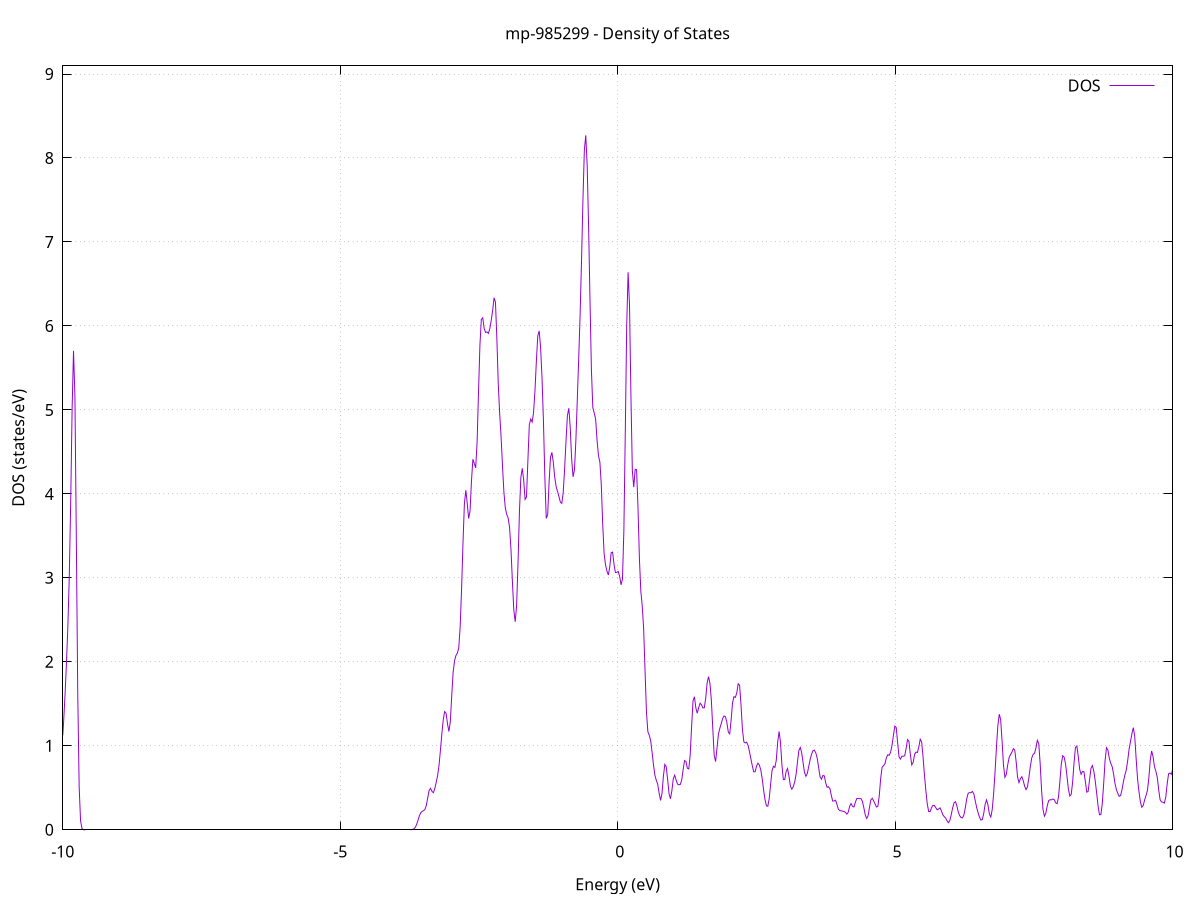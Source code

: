 set title 'mp-985299 - Density of States'
set xlabel 'Energy (eV)'
set ylabel 'DOS (states/eV)'
set grid
set xrange [-10:10]
set yrange [0:9.097]
set xzeroaxis lt -1
set terminal png size 800,600
set output 'mp-985299_dos_gnuplot.png'
plot '-' using 1:2 with lines title 'DOS'
-12.477300 0.000000
-12.451900 0.000000
-12.426500 0.000000
-12.401000 0.000000
-12.375600 0.000000
-12.350200 0.000000
-12.324700 0.000000
-12.299300 0.000000
-12.273900 0.000000
-12.248400 0.000000
-12.223000 0.000000
-12.197600 0.000000
-12.172100 0.000000
-12.146700 0.000000
-12.121300 0.000000
-12.095800 0.000000
-12.070400 0.000000
-12.045000 0.000000
-12.019500 0.000000
-11.994100 0.000000
-11.968700 0.000000
-11.943200 0.000000
-11.917800 0.000000
-11.892400 0.000000
-11.866900 0.000000
-11.841500 0.000000
-11.816100 0.000000
-11.790600 0.000000
-11.765200 0.000000
-11.739800 0.000000
-11.714300 0.000000
-11.688900 0.000000
-11.663500 0.000000
-11.638000 0.000000
-11.612600 0.000000
-11.587200 0.000000
-11.561700 0.000000
-11.536300 0.000000
-11.510900 0.000000
-11.485400 0.000000
-11.460000 0.000000
-11.434600 0.000000
-11.409100 0.000000
-11.383700 0.000000
-11.358300 0.000000
-11.332800 0.000000
-11.307400 0.000000
-11.282000 0.000000
-11.256500 0.000000
-11.231100 0.000000
-11.205700 0.000000
-11.180200 0.000000
-11.154800 0.000000
-11.129400 0.000000
-11.103900 0.000000
-11.078500 0.000000
-11.053100 0.000000
-11.027600 0.000000
-11.002200 0.000000
-10.976800 0.000000
-10.951300 0.000000
-10.925900 0.000000
-10.900500 0.000000
-10.875000 0.000000
-10.849600 0.000000
-10.824200 0.000000
-10.798700 0.000000
-10.773300 0.000000
-10.747900 0.000000
-10.722400 0.000000
-10.697000 0.000000
-10.671600 0.000000
-10.646100 0.000000
-10.620700 0.000000
-10.595300 0.000000
-10.569800 0.000000
-10.544400 0.000000
-10.519000 0.000000
-10.493500 0.000000
-10.468100 0.000000
-10.442700 0.000000
-10.417200 0.000000
-10.391800 0.000000
-10.366400 0.000000
-10.340900 0.000000
-10.315500 0.000000
-10.290100 0.000000
-10.264600 0.000100
-10.239200 0.000900
-10.213700 0.005800
-10.188300 0.026400
-10.162900 0.082100
-10.137400 0.183600
-10.112000 0.319900
-10.086600 0.472800
-10.061100 0.631100
-10.035700 0.800600
-10.010300 1.014100
-9.984800 1.288800
-9.959400 1.610700
-9.934000 1.980300
-9.908500 2.422200
-9.883100 3.011700
-9.857700 3.894200
-9.832200 5.005900
-9.806800 5.704200
-9.781400 5.165100
-9.755900 3.449300
-9.730500 1.615600
-9.705100 0.511300
-9.679600 0.106200
-9.654200 0.014200
-9.628800 0.001200
-9.603300 0.000100
-9.577900 0.000000
-9.552500 0.000000
-9.527000 0.000000
-9.501600 0.000000
-9.476200 0.000000
-9.450700 0.000000
-9.425300 0.000000
-9.399900 0.000000
-9.374400 0.000000
-9.349000 0.000000
-9.323600 0.000000
-9.298100 0.000000
-9.272700 0.000000
-9.247300 0.000000
-9.221800 0.000000
-9.196400 0.000000
-9.171000 0.000000
-9.145500 0.000000
-9.120100 0.000000
-9.094700 0.000000
-9.069200 0.000000
-9.043800 0.000000
-9.018400 0.000000
-8.992900 0.000000
-8.967500 0.000000
-8.942100 0.000000
-8.916600 0.000000
-8.891200 0.000000
-8.865800 0.000000
-8.840300 0.000000
-8.814900 0.000000
-8.789500 0.000000
-8.764000 0.000000
-8.738600 0.000000
-8.713200 0.000000
-8.687700 0.000000
-8.662300 0.000000
-8.636900 0.000000
-8.611400 0.000000
-8.586000 0.000000
-8.560600 0.000000
-8.535100 0.000000
-8.509700 0.000000
-8.484300 0.000000
-8.458800 0.000000
-8.433400 0.000000
-8.408000 0.000000
-8.382500 0.000000
-8.357100 0.000000
-8.331700 0.000000
-8.306200 0.000000
-8.280800 0.000000
-8.255400 0.000000
-8.229900 0.000000
-8.204500 0.000000
-8.179100 0.000000
-8.153600 0.000000
-8.128200 0.000000
-8.102800 0.000000
-8.077300 0.000000
-8.051900 0.000000
-8.026500 0.000000
-8.001000 0.000000
-7.975600 0.000000
-7.950200 0.000000
-7.924700 0.000000
-7.899300 0.000000
-7.873900 0.000000
-7.848400 0.000000
-7.823000 0.000000
-7.797600 0.000000
-7.772100 0.000000
-7.746700 0.000000
-7.721300 0.000000
-7.695800 0.000000
-7.670400 0.000000
-7.645000 0.000000
-7.619500 0.000000
-7.594100 0.000000
-7.568700 0.000000
-7.543200 0.000000
-7.517800 0.000000
-7.492400 0.000000
-7.466900 0.000000
-7.441500 0.000000
-7.416100 0.000000
-7.390600 0.000000
-7.365200 0.000000
-7.339800 0.000000
-7.314300 0.000000
-7.288900 0.000000
-7.263500 0.000000
-7.238000 0.000000
-7.212600 0.000000
-7.187200 0.000000
-7.161700 0.000000
-7.136300 0.000000
-7.110900 0.000000
-7.085400 0.000000
-7.060000 0.000000
-7.034600 0.000000
-7.009100 0.000000
-6.983700 0.000000
-6.958300 0.000000
-6.932800 0.000000
-6.907400 0.000000
-6.882000 0.000000
-6.856500 0.000000
-6.831100 0.000000
-6.805700 0.000000
-6.780200 0.000000
-6.754800 0.000000
-6.729400 0.000000
-6.703900 0.000000
-6.678500 0.000000
-6.653000 0.000000
-6.627600 0.000000
-6.602200 0.000000
-6.576700 0.000000
-6.551300 0.000000
-6.525900 0.000000
-6.500400 0.000000
-6.475000 0.000000
-6.449600 0.000000
-6.424100 0.000000
-6.398700 0.000000
-6.373300 0.000000
-6.347800 0.000000
-6.322400 0.000000
-6.297000 0.000000
-6.271500 0.000000
-6.246100 0.000000
-6.220700 0.000000
-6.195200 0.000000
-6.169800 0.000000
-6.144400 0.000000
-6.118900 0.000000
-6.093500 0.000000
-6.068100 0.000000
-6.042600 0.000000
-6.017200 0.000000
-5.991800 0.000000
-5.966300 0.000000
-5.940900 0.000000
-5.915500 0.000000
-5.890000 0.000000
-5.864600 0.000000
-5.839200 0.000000
-5.813700 0.000000
-5.788300 0.000000
-5.762900 0.000000
-5.737400 0.000000
-5.712000 0.000000
-5.686600 0.000000
-5.661100 0.000000
-5.635700 0.000000
-5.610300 0.000000
-5.584800 0.000000
-5.559400 0.000000
-5.534000 0.000000
-5.508500 0.000000
-5.483100 0.000000
-5.457700 0.000000
-5.432200 0.000000
-5.406800 0.000000
-5.381400 0.000000
-5.355900 0.000000
-5.330500 0.000000
-5.305100 0.000000
-5.279600 0.000000
-5.254200 0.000000
-5.228800 0.000000
-5.203300 0.000000
-5.177900 0.000000
-5.152500 0.000000
-5.127000 0.000000
-5.101600 0.000000
-5.076200 0.000000
-5.050700 0.000000
-5.025300 0.000000
-4.999900 0.000000
-4.974400 0.000000
-4.949000 0.000000
-4.923600 0.000000
-4.898100 0.000000
-4.872700 0.000000
-4.847300 0.000000
-4.821800 0.000000
-4.796400 0.000000
-4.771000 0.000000
-4.745500 0.000000
-4.720100 0.000000
-4.694700 0.000000
-4.669200 0.000000
-4.643800 0.000000
-4.618400 0.000000
-4.592900 0.000000
-4.567500 0.000000
-4.542100 0.000000
-4.516600 0.000000
-4.491200 0.000000
-4.465800 0.000000
-4.440300 0.000000
-4.414900 0.000000
-4.389500 0.000000
-4.364000 0.000000
-4.338600 0.000000
-4.313200 0.000000
-4.287700 0.000000
-4.262300 0.000000
-4.236900 0.000000
-4.211400 0.000000
-4.186000 0.000000
-4.160600 0.000000
-4.135100 0.000000
-4.109700 0.000000
-4.084300 0.000000
-4.058800 0.000000
-4.033400 0.000000
-4.008000 0.000000
-3.982500 0.000000
-3.957100 0.000000
-3.931700 0.000000
-3.906200 0.000000
-3.880800 0.000000
-3.855400 0.000000
-3.829900 0.000000
-3.804500 0.000000
-3.779100 0.000000
-3.753600 0.000000
-3.728200 0.000400
-3.702800 0.002300
-3.677300 0.008700
-3.651900 0.024500
-3.626500 0.056400
-3.601000 0.107000
-3.575600 0.162200
-3.550200 0.200700
-3.524700 0.219100
-3.499300 0.226800
-3.473900 0.240900
-3.448400 0.289300
-3.423000 0.379700
-3.397600 0.468900
-3.372100 0.493000
-3.346700 0.457300
-3.321300 0.441600
-3.295800 0.489200
-3.270400 0.564500
-3.245000 0.645000
-3.219500 0.766500
-3.194100 0.944700
-3.168700 1.140200
-3.143200 1.309100
-3.117800 1.408000
-3.092400 1.387600
-3.066900 1.262800
-3.041500 1.170300
-3.016000 1.285600
-2.990600 1.593800
-2.965200 1.872600
-2.939700 2.011300
-2.914300 2.075300
-2.888900 2.103000
-2.863400 2.167800
-2.838000 2.416800
-2.812600 2.872500
-2.787100 3.422500
-2.761700 3.884900
-2.736300 4.043400
-2.710800 3.889400
-2.685400 3.706500
-2.660000 3.796700
-2.634500 4.152100
-2.609100 4.412700
-2.583700 4.362900
-2.558200 4.309900
-2.532800 4.620800
-2.507400 5.217400
-2.481900 5.773300
-2.456500 6.079600
-2.431100 6.096800
-2.405600 5.969500
-2.380200 5.923000
-2.354800 5.928100
-2.329300 5.911200
-2.303900 5.967400
-2.278500 6.066400
-2.253000 6.181400
-2.227600 6.334300
-2.202200 6.283100
-2.176700 5.845800
-2.151300 5.305800
-2.125900 4.954700
-2.100400 4.673800
-2.075000 4.329200
-2.049600 4.015900
-2.024100 3.830400
-1.998700 3.755200
-1.973300 3.712100
-1.947800 3.600900
-1.922400 3.337900
-1.897000 2.959600
-1.871500 2.616300
-1.846100 2.477100
-1.820700 2.670000
-1.795200 3.184300
-1.769800 3.790200
-1.744400 4.196000
-1.718900 4.304700
-1.693500 4.167000
-1.668100 3.933700
-1.642600 3.962400
-1.617200 4.403000
-1.591800 4.822400
-1.566300 4.890900
-1.540900 4.855300
-1.515500 4.968100
-1.490000 5.228900
-1.464600 5.582400
-1.439200 5.882800
-1.413700 5.941000
-1.388300 5.738000
-1.362900 5.381800
-1.337400 4.870300
-1.312000 4.199300
-1.286600 3.709200
-1.261100 3.751300
-1.235700 4.136400
-1.210300 4.437300
-1.184800 4.494000
-1.159400 4.374000
-1.134000 4.200000
-1.108500 4.086800
-1.083100 4.028700
-1.057700 3.966600
-1.032200 3.901400
-1.006800 3.886700
-0.981400 4.014100
-0.955900 4.293400
-0.930500 4.635000
-0.905100 4.934900
-0.879600 5.019700
-0.854200 4.785500
-0.828800 4.414600
-0.803300 4.202600
-0.777900 4.288000
-0.752500 4.641500
-0.727000 5.124800
-0.701600 5.613800
-0.676200 6.140100
-0.650700 6.784500
-0.625300 7.503500
-0.599900 8.094300
-0.574400 8.269800
-0.549000 7.911500
-0.523600 7.188400
-0.498100 6.303400
-0.472700 5.475600
-0.447300 5.025400
-0.421800 4.963100
-0.396400 4.889200
-0.371000 4.636800
-0.345500 4.455300
-0.320100 4.378900
-0.294700 4.110600
-0.269200 3.640300
-0.243800 3.288600
-0.218400 3.155300
-0.192900 3.080600
-0.167500 3.033300
-0.142100 3.132300
-0.116600 3.299600
-0.091200 3.306300
-0.065800 3.163200
-0.040300 3.063300
-0.014900 3.065600
0.010500 3.076900
0.036000 3.018100
0.061400 2.916900
0.086800 2.985300
0.112300 3.567200
0.137700 4.730200
0.163100 5.996700
0.188600 6.639200
0.214000 6.245200
0.239400 5.170200
0.264900 4.277800
0.290300 4.080000
0.315700 4.292200
0.341200 4.289400
0.366600 3.840200
0.392000 3.234900
0.417500 2.843500
0.442900 2.668600
0.468300 2.399100
0.493800 1.896800
0.519200 1.402500
0.544700 1.168600
0.570100 1.124700
0.595500 1.059700
0.621000 0.921800
0.646400 0.770200
0.671800 0.648800
0.697300 0.587700
0.722700 0.540600
0.748100 0.434400
0.773600 0.349700
0.799000 0.430400
0.824400 0.636300
0.849900 0.778300
0.875300 0.752400
0.900700 0.599800
0.926200 0.430300
0.951600 0.369200
0.977000 0.463100
1.002500 0.606300
1.027900 0.650400
1.053300 0.593600
1.078800 0.544700
1.104200 0.535700
1.129600 0.540500
1.155100 0.593600
1.180500 0.718200
1.205900 0.824400
1.231400 0.812800
1.256800 0.732400
1.282200 0.724800
1.307700 0.894200
1.333100 1.231400
1.358500 1.535000
1.384000 1.584100
1.409400 1.450700
1.434800 1.387800
1.460300 1.455600
1.485700 1.507600
1.511100 1.487600
1.536600 1.451000
1.562000 1.452800
1.587400 1.568600
1.612900 1.750700
1.638300 1.823900
1.663700 1.742600
1.689200 1.538600
1.714600 1.207000
1.740000 0.887300
1.765500 0.812200
1.790900 0.973700
1.816300 1.138200
1.841800 1.209000
1.867200 1.265400
1.892600 1.326100
1.918100 1.355400
1.943500 1.345200
1.968900 1.276200
1.994400 1.163200
2.019800 1.142000
2.045200 1.306700
2.070700 1.512400
2.096100 1.585300
2.121500 1.576300
2.147000 1.630000
2.172400 1.738600
2.197800 1.721900
2.223300 1.488200
2.248700 1.199300
2.274100 1.048300
2.299600 1.034400
2.325000 1.042500
2.350400 1.005400
2.375900 0.929700
2.401300 0.845800
2.426700 0.762400
2.452200 0.690300
2.477600 0.690600
2.503000 0.758000
2.528500 0.793400
2.553900 0.770600
2.579300 0.713600
2.604800 0.610100
2.630200 0.476800
2.655600 0.360500
2.681100 0.286500
2.706500 0.280100
2.731900 0.372000
2.757400 0.545200
2.782800 0.705400
2.808200 0.756700
2.833700 0.742500
2.859100 0.828200
2.884500 1.044900
2.910000 1.171100
2.935400 1.037700
2.960800 0.772500
2.986300 0.597200
3.011700 0.597900
3.037100 0.696200
3.062600 0.729200
3.088000 0.635400
3.113400 0.521200
3.138900 0.483300
3.164300 0.511300
3.189700 0.565600
3.215200 0.657000
3.240600 0.805900
3.266000 0.943100
3.291500 0.980500
3.316900 0.918200
3.342300 0.798300
3.367800 0.682500
3.393200 0.637300
3.418600 0.672500
3.444100 0.753900
3.469500 0.837400
3.494900 0.899300
3.520400 0.941300
3.545800 0.948200
3.571200 0.916300
3.596700 0.852400
3.622100 0.744700
3.647500 0.632200
3.673000 0.602100
3.698400 0.646400
3.723800 0.642700
3.749300 0.560000
3.774700 0.506100
3.800100 0.511900
3.825600 0.490600
3.851000 0.408800
3.876400 0.341100
3.901900 0.343600
3.927300 0.352200
3.952700 0.302900
3.978200 0.244600
4.003600 0.227200
4.029000 0.225900
4.054500 0.221200
4.079900 0.219500
4.105400 0.206600
4.130800 0.186300
4.156200 0.210400
4.181700 0.280500
4.207100 0.311900
4.232500 0.279200
4.258000 0.270800
4.283400 0.325100
4.308800 0.371200
4.334300 0.373400
4.359700 0.370900
4.385100 0.371000
4.410600 0.339900
4.436000 0.265700
4.461400 0.180900
4.486900 0.134700
4.512300 0.163500
4.537700 0.262500
4.563200 0.356100
4.588600 0.374700
4.614000 0.343400
4.639500 0.307300
4.664900 0.270900
4.690300 0.279800
4.715800 0.410900
4.741200 0.616600
4.766600 0.745600
4.792100 0.763200
4.817500 0.785500
4.842900 0.858000
4.868400 0.894100
4.893800 0.887000
4.919200 0.921600
4.944700 1.006300
4.970100 1.122100
4.995500 1.235100
5.021000 1.217900
5.046400 1.034400
5.071800 0.866200
5.097300 0.841400
5.122700 0.875900
5.148100 0.875600
5.173600 0.881300
5.199000 0.967900
5.224400 1.074100
5.249900 1.053600
5.275300 0.896500
5.300700 0.772900
5.326200 0.803500
5.351600 0.897800
5.377000 0.924900
5.402500 0.920600
5.427900 0.985700
5.453300 1.077900
5.478800 1.047800
5.504200 0.867900
5.529600 0.651500
5.555100 0.462700
5.580500 0.306300
5.605900 0.216900
5.631400 0.217700
5.656800 0.262600
5.682200 0.290400
5.707700 0.289500
5.733100 0.264100
5.758500 0.237200
5.784000 0.247200
5.809400 0.261300
5.834800 0.226900
5.860300 0.177700
5.885700 0.156900
5.911100 0.140000
5.936600 0.105700
5.962000 0.084000
5.987400 0.110700
6.012900 0.182100
6.038300 0.262700
6.063700 0.322700
6.089200 0.334100
6.114600 0.282400
6.140000 0.210700
6.165500 0.166700
6.190900 0.145300
6.216300 0.141400
6.241800 0.179800
6.267200 0.268000
6.292600 0.372500
6.318100 0.436700
6.343500 0.441600
6.368900 0.442000
6.394400 0.456900
6.419800 0.426800
6.445200 0.345100
6.470700 0.264700
6.496100 0.203400
6.521500 0.151100
6.547000 0.115000
6.572400 0.121700
6.597800 0.194600
6.623300 0.303500
6.648700 0.355700
6.674100 0.295800
6.699600 0.188700
6.725000 0.151700
6.750400 0.238700
6.775900 0.427900
6.801300 0.684700
6.826700 0.976900
6.852200 1.239200
6.877600 1.376600
6.903000 1.311700
6.928500 1.057500
6.953900 0.768900
6.979300 0.625100
7.004800 0.658900
7.030200 0.773400
7.055600 0.860500
7.081100 0.895400
7.106500 0.925400
7.131900 0.966200
7.157400 0.948200
7.182800 0.807200
7.208200 0.626800
7.233700 0.561800
7.259100 0.609900
7.284500 0.632000
7.310000 0.584000
7.335400 0.517900
7.360800 0.478400
7.386300 0.512100
7.411700 0.621200
7.437100 0.750800
7.462600 0.853900
7.488000 0.898200
7.513400 0.910500
7.538900 0.974800
7.564300 1.065600
7.589700 1.025500
7.615200 0.786100
7.640600 0.471000
7.666000 0.242800
7.691500 0.162000
7.716900 0.197900
7.742400 0.284100
7.767800 0.347500
7.793200 0.358300
7.818700 0.355600
7.844100 0.366700
7.869500 0.358400
7.895000 0.321100
7.920400 0.310600
7.945800 0.392200
7.971300 0.583400
7.996700 0.789500
8.022100 0.882300
8.047600 0.865000
8.073000 0.782100
8.098400 0.637000
8.123900 0.485600
8.149300 0.401700
8.174700 0.422100
8.200200 0.567900
8.225600 0.798000
8.251000 0.979300
8.276500 0.998500
8.301900 0.872200
8.327300 0.719200
8.352800 0.660800
8.378200 0.694600
8.403600 0.691500
8.429100 0.576900
8.454500 0.448400
8.479900 0.456800
8.505400 0.597800
8.530800 0.732300
8.556200 0.764300
8.581700 0.698400
8.607100 0.583400
8.632500 0.441100
8.658000 0.286400
8.683400 0.179300
8.708800 0.180400
8.734300 0.308200
8.759700 0.551300
8.785100 0.825500
8.810600 0.977400
8.836000 0.948500
8.861400 0.849000
8.886900 0.791800
8.912300 0.753400
8.937700 0.664800
8.963200 0.552200
8.988600 0.478900
9.014000 0.433300
9.039500 0.397200
9.064900 0.407900
9.090300 0.479000
9.115800 0.574700
9.141200 0.650200
9.166600 0.711900
9.192100 0.822800
9.217500 0.958300
9.242900 1.050300
9.268400 1.143300
9.293800 1.216600
9.319200 1.114000
9.344700 0.847800
9.370100 0.607600
9.395500 0.453100
9.421000 0.333700
9.446400 0.268600
9.471800 0.288700
9.497300 0.353800
9.522700 0.407900
9.548100 0.469000
9.573600 0.616900
9.599000 0.830200
9.624400 0.939600
9.649900 0.868400
9.675300 0.750800
9.700700 0.695700
9.726200 0.622100
9.751600 0.473200
9.777000 0.356000
9.802500 0.332900
9.827900 0.328000
9.853300 0.317800
9.878800 0.388900
9.904200 0.548100
9.929600 0.667100
9.955100 0.675300
9.980500 0.660600
10.005900 0.727600
10.031400 0.861200
10.056800 0.953600
10.082200 0.971500
10.107700 1.022100
10.133100 1.170500
10.158500 1.330500
10.184000 1.386300
10.209400 1.302200
10.234800 1.096300
10.260300 0.840800
10.285700 0.660100
10.311100 0.608800
10.336600 0.640000
10.362000 0.699500
10.387400 0.729400
10.412900 0.684300
10.438300 0.592000
10.463700 0.514600
10.489200 0.462200
10.514600 0.412600
10.540000 0.385500
10.565500 0.421900
10.590900 0.519600
10.616300 0.643600
10.641800 0.720400
10.667200 0.654300
10.692600 0.508200
10.718100 0.472300
10.743500 0.618600
10.768900 0.872400
10.794400 1.078800
10.819800 1.081800
10.845200 0.894300
10.870700 0.700900
10.896100 0.639400
10.921500 0.690000
10.947000 0.772200
10.972400 0.806000
10.997800 0.731400
11.023300 0.590000
11.048700 0.518100
11.074100 0.589100
11.099600 0.719700
11.125000 0.774800
11.150400 0.723300
11.175900 0.642100
11.201300 0.600200
11.226700 0.626300
11.252200 0.715300
11.277600 0.789500
11.303100 0.791400
11.328500 0.742500
11.353900 0.654000
11.379400 0.535600
11.404800 0.460000
11.430200 0.475000
11.455700 0.515300
11.481100 0.511300
11.506500 0.486000
11.532000 0.498100
11.557400 0.547800
11.582800 0.568100
11.608300 0.554500
11.633700 0.601800
11.659100 0.736200
11.684600 0.862900
11.710000 0.884100
11.735400 0.787300
11.760900 0.679100
11.786300 0.680300
11.811700 0.789800
11.837200 0.885400
11.862600 0.849900
11.888000 0.723100
11.913500 0.617600
11.938900 0.561300
11.964300 0.537200
11.989800 0.567200
12.015200 0.661000
12.040600 0.734900
12.066100 0.732400
12.091500 0.735500
12.116900 0.779900
12.142400 0.764300
12.167800 0.664700
12.193200 0.587700
12.218700 0.567900
12.244100 0.543800
12.269500 0.505800
12.295000 0.482000
12.320400 0.478000
12.345800 0.515800
12.371300 0.622200
12.396700 0.774300
12.422100 0.898200
12.447600 0.940400
12.473000 0.912000
12.498400 0.857100
12.523900 0.830700
12.549300 0.824900
12.574700 0.754700
12.600200 0.583600
12.625600 0.381200
12.651000 0.267200
12.676500 0.290300
12.701900 0.384900
12.727300 0.499600
12.752800 0.673000
12.778200 0.891800
12.803600 1.003000
12.829100 0.900500
12.854500 0.671600
12.879900 0.500400
12.905400 0.482400
12.930800 0.541400
12.956200 0.571800
12.981700 0.560400
13.007100 0.531900
13.032500 0.496300
13.058000 0.452800
13.083400 0.424700
13.108800 0.439600
13.134300 0.460600
13.159700 0.442100
13.185100 0.440000
13.210600 0.531300
13.236000 0.659400
13.261400 0.725800
13.286900 0.735100
13.312300 0.712100
13.337700 0.661200
13.363200 0.611500
13.388600 0.578200
13.414000 0.548300
13.439500 0.537900
13.464900 0.580600
13.490300 0.665100
13.515800 0.711600
13.541200 0.631900
13.566600 0.457900
13.592100 0.323500
13.617500 0.302600
13.642900 0.346900
13.668400 0.374700
13.693800 0.378900
13.719200 0.439000
13.744700 0.599600
13.770100 0.739700
13.795500 0.696000
13.821000 0.505000
13.846400 0.337300
13.871800 0.275100
13.897300 0.304500
13.922700 0.408100
13.948100 0.531900
13.973600 0.583800
13.999000 0.547000
14.024400 0.510500
14.049900 0.527700
14.075300 0.550400
14.100700 0.571500
14.126200 0.647300
14.151600 0.759700
14.177000 0.797600
14.202500 0.694600
14.227900 0.538700
14.253300 0.455600
14.278800 0.428600
14.304200 0.381600
14.329600 0.330100
14.355100 0.328700
14.380500 0.385700
14.405900 0.460000
14.431400 0.494400
14.456800 0.493700
14.482200 0.511900
14.507700 0.545700
14.533100 0.554900
14.558500 0.529600
14.584000 0.508200
14.609400 0.546300
14.634800 0.626800
14.660300 0.673800
14.685700 0.689800
14.711100 0.766500
14.736600 0.911700
14.762000 0.975300
14.787400 0.854000
14.812900 0.651300
14.838300 0.522300
14.863800 0.503800
14.889200 0.549800
14.914600 0.626500
14.940100 0.711600
14.965500 0.767700
14.990900 0.774900
15.016400 0.765500
15.041800 0.775100
15.067200 0.759200
15.092700 0.655500
15.118100 0.526200
15.143500 0.490700
15.169000 0.535300
15.194400 0.551100
15.219800 0.548300
15.245300 0.654500
15.270700 0.850000
15.296100 0.912900
15.321600 0.750700
15.347000 0.537200
15.372400 0.423200
15.397900 0.379000
15.423300 0.371500
15.448700 0.456200
15.474200 0.643800
15.499600 0.867600
15.525000 1.100200
15.550500 1.377100
15.575900 1.707300
15.601300 2.010100
15.626800 2.142000
15.652200 2.040600
15.677600 1.822300
15.703100 1.639600
15.728500 1.531300
15.753900 1.463200
15.779400 1.409800
15.804800 1.373800
15.830200 1.348300
15.855700 1.293900
15.881100 1.219000
15.906500 1.164100
15.932000 1.115600
15.957400 1.037300
15.982800 0.920500
16.008300 0.802900
16.033700 0.758000
16.059100 0.828900
16.084600 0.947000
16.110000 1.042700
16.135400 1.179700
16.160900 1.347900
16.186300 1.350800
16.211700 1.125300
16.237200 0.875900
16.262600 0.761500
16.288000 0.744400
16.313500 0.769100
16.338900 0.812000
16.364300 0.797600
16.389800 0.685500
16.415200 0.538000
16.440600 0.420300
16.466100 0.358400
16.491500 0.360500
16.516900 0.426300
16.542400 0.550300
16.567800 0.674200
16.593200 0.718200
16.618700 0.713400
16.644100 0.757900
16.669500 0.857000
16.695000 0.916800
16.720400 0.897100
16.745800 0.854300
16.771300 0.779900
16.796700 0.627000
16.822100 0.483000
16.847600 0.470500
16.873000 0.584200
16.898400 0.736400
16.923900 0.882600
16.949300 1.068900
16.974700 1.311800
17.000200 1.460000
17.025600 1.387400
17.051000 1.188600
17.076500 1.049200
17.101900 1.082000
17.127300 1.211500
17.152800 1.223200
17.178200 1.067600
17.203600 0.929200
17.229100 0.930700
17.254500 1.017300
17.279900 1.094500
17.305400 1.135200
17.330800 1.131800
17.356200 1.026000
17.381700 0.863800
17.407100 0.837600
17.432500 0.985700
17.458000 1.101000
17.483400 1.074200
17.508800 0.960900
17.534300 0.759000
17.559700 0.514600
17.585100 0.373700
17.610600 0.375500
17.636000 0.429300
17.661400 0.453100
17.686900 0.453900
17.712300 0.480000
17.737700 0.537000
17.763200 0.592900
17.788600 0.613500
17.814000 0.581400
17.839500 0.504700
17.864900 0.433200
17.890300 0.441800
17.915800 0.552500
17.941200 0.698100
17.966600 0.770700
17.992100 0.733400
18.017500 0.664200
18.042900 0.642500
18.068400 0.680400
18.093800 0.750200
18.119200 0.777400
18.144700 0.710400
18.170100 0.624200
18.195500 0.628100
18.221000 0.706500
18.246400 0.742400
18.271800 0.708100
18.297300 0.695200
18.322700 0.730500
18.348100 0.742400
18.373600 0.688000
18.399000 0.610700
18.424400 0.568700
18.449900 0.555500
18.475300 0.567100
18.500800 0.634200
18.526200 0.736100
18.551600 0.820600
18.577100 0.866100
18.602500 0.882300
18.627900 0.928300
18.653400 1.091000
18.678800 1.351100
18.704200 1.505600
18.729700 1.382200
18.755100 1.093200
18.780500 0.872500
18.806000 0.792200
18.831400 0.835000
18.856800 0.990400
18.882300 1.132800
18.907700 1.105600
18.933100 0.969900
18.958600 0.920900
18.984000 1.032100
19.009400 1.207700
19.034900 1.317100
19.060300 1.283600
19.085700 1.095900
19.111200 0.834400
19.136600 0.637200
19.162000 0.593800
19.187500 0.679700
19.212900 0.836100
19.238300 1.042100
19.263800 1.204500
19.289200 1.192700
19.314600 1.051800
19.340100 0.951000
19.365500 0.966700
19.390900 1.033600
19.416400 1.091600
19.441800 1.155600
19.467200 1.194200
19.492700 1.143200
19.518100 1.050700
19.543500 1.043400
19.569000 1.163700
19.594400 1.310300
19.619800 1.350800
19.645300 1.237000
19.670700 1.014300
19.696100 0.818600
19.721600 0.779300
19.747000 0.862100
19.772400 0.928200
19.797900 0.890700
19.823300 0.766700
19.848700 0.642700
19.874200 0.571100
19.899600 0.568300
19.925000 0.646800
19.950500 0.738200
19.975900 0.785300
20.001300 0.899100
20.026800 1.184600
20.052200 1.490800
20.077600 1.553100
20.103100 1.353900
20.128500 1.087900
20.153900 0.862700
20.179400 0.683900
20.204800 0.575300
20.230200 0.566400
20.255700 0.653800
20.281100 0.787500
20.306500 0.886000
20.332000 0.904100
20.357400 0.872000
20.382800 0.844000
20.408300 0.832400
20.433700 0.833700
20.459100 0.872400
20.484600 0.982700
20.510000 1.145200
20.535400 1.256400
20.560900 1.238100
20.586300 1.133700
20.611700 1.057700
20.637200 1.077800
20.662600 1.127500
20.688000 1.101900
20.713500 1.035000
20.738900 1.060000
20.764300 1.242400
20.789800 1.484300
20.815200 1.618500
20.840600 1.613800
20.866100 1.538200
20.891500 1.473100
20.916900 1.518600
20.942400 1.642700
20.967800 1.661100
20.993200 1.515500
21.018700 1.364600
21.044100 1.333000
21.069500 1.400800
21.095000 1.519900
21.120400 1.620900
21.145800 1.599500
21.171300 1.411100
21.196700 1.195400
21.222100 1.168600
21.247600 1.358600
21.273000 1.629000
21.298400 1.851000
21.323900 1.921300
21.349300 1.774200
21.374700 1.496600
21.400200 1.261300
21.425600 1.120500
21.451000 1.026300
21.476500 0.966700
21.501900 0.974200
21.527300 1.041300
21.552800 1.094900
21.578200 1.072200
21.603600 0.987300
21.629100 0.921700
21.654500 0.924500
21.679900 0.998500
21.705400 1.115200
21.730800 1.176800
21.756200 1.123100
21.781700 1.036700
21.807100 1.080300
21.832500 1.309200
21.858000 1.557100
21.883400 1.632600
21.908800 1.534700
21.934300 1.362600
21.959700 1.176500
21.985100 1.014500
22.010600 0.915900
22.036000 0.875400
22.061500 0.863700
22.086900 0.911700
22.112300 1.076500
22.137800 1.304700
22.163200 1.484100
22.188600 1.588400
22.214100 1.608300
22.239500 1.516200
22.264900 1.403000
22.290400 1.392300
22.315800 1.446100
22.341200 1.469400
22.366700 1.457500
22.392100 1.408300
22.417500 1.245400
22.443000 1.008000
22.468400 0.868200
22.493800 0.859300
22.519300 0.904000
22.544700 0.975000
22.570100 1.053400
22.595600 1.115000
22.621000 1.162200
22.646400 1.184900
22.671900 1.152100
22.697300 1.093200
22.722700 1.142300
22.748200 1.354400
22.773600 1.605700
22.799000 1.806300
22.824500 1.927500
22.849900 1.912500
22.875300 1.798900
22.900800 1.654800
22.926200 1.500800
22.951600 1.403400
22.977100 1.376900
23.002500 1.400100
23.027900 1.458300
23.053400 1.467700
23.078800 1.460700
23.104200 1.541700
23.129700 1.604300
23.155100 1.498800
23.180500 1.312800
23.206000 1.231100
23.231400 1.266400
23.256800 1.320000
23.282300 1.331900
23.307700 1.263100
23.333100 1.154000
23.358600 1.153900
23.384000 1.341700
23.409400 1.581100
23.434900 1.698100
23.460300 1.710100
23.485700 1.700400
23.511200 1.632700
23.536600 1.479600
23.562000 1.326900
23.587500 1.219800
23.612900 1.144400
23.638300 1.110700
23.663800 1.104600
23.689200 1.099500
23.714600 1.092100
23.740100 1.064500
23.765500 1.009400
23.790900 0.961500
23.816400 0.967100
23.841800 1.028800
23.867200 1.055000
23.892700 1.013600
23.918100 1.040900
23.943500 1.198500
23.969000 1.310300
23.994400 1.209800
24.019800 0.981400
24.045300 0.818300
24.070700 0.794600
24.096100 0.864600
24.121600 0.925500
24.147000 0.874700
24.172400 0.728600
24.197900 0.643000
24.223300 0.744400
24.248700 0.943700
24.274200 0.997400
24.299600 0.818400
24.325000 0.619900
24.350500 0.646200
24.375900 0.876600
24.401300 1.097200
24.426800 1.182800
24.452200 1.180900
24.477600 1.156300
24.503100 1.101400
24.528500 1.062800
24.553900 1.160900
24.579400 1.384900
24.604800 1.576200
24.630200 1.614400
24.655700 1.467300
24.681100 1.206600
24.706500 1.026000
24.732000 1.003000
24.757400 0.971500
24.782800 0.833900
24.808300 0.733000
24.833700 0.803100
24.859100 0.960000
24.884600 1.015200
24.910000 0.946100
24.935400 0.923700
24.960900 1.007200
24.986300 1.021300
25.011700 0.860200
25.037200 0.646000
25.062600 0.530100
25.088000 0.538700
25.113500 0.594700
25.138900 0.617700
25.164300 0.604000
25.189800 0.597500
25.215200 0.602200
25.240600 0.589300
25.266100 0.536800
25.291500 0.442100
25.316900 0.368700
25.342400 0.402500
25.367800 0.527700
25.393200 0.638500
25.418700 0.662900
25.444100 0.607900
25.469500 0.534700
25.495000 0.511300
25.520400 0.549600
25.545800 0.610900
25.571300 0.656300
25.596700 0.686700
25.622200 0.739900
25.647600 0.841400
25.673000 0.978200
25.698500 1.088200
25.723900 1.105500
25.749300 1.035400
25.774800 0.952800
25.800200 0.966400
25.825600 1.114700
25.851100 1.290000
25.876500 1.406100
25.901900 1.493700
25.927400 1.550200
25.952800 1.540600
25.978200 1.534400
26.003700 1.608500
26.029100 1.699200
26.054500 1.712700
26.080000 1.620200
26.105400 1.434400
26.130800 1.259800
26.156300 1.247500
26.181700 1.414900
26.207100 1.649300
26.232600 1.809400
26.258000 1.746600
26.283400 1.467000
26.308900 1.212800
26.334300 1.178100
26.359700 1.283300
26.385200 1.348600
26.410600 1.291900
26.436000 1.113700
26.461500 0.918700
26.486900 0.869300
26.512300 0.996400
26.537800 1.165500
26.563200 1.221500
26.588600 1.159800
26.614100 1.120500
26.639500 1.162800
26.664900 1.190300
26.690400 1.169400
26.715800 1.205300
26.741200 1.344500
26.766700 1.503500
26.792100 1.558100
26.817500 1.439800
26.843000 1.237000
26.868400 1.126100
26.893800 1.205500
26.919300 1.445100
26.944700 1.685900
26.970100 1.743600
26.995600 1.557000
27.021000 1.271000
27.046400 1.137900
27.071900 1.176600
27.097300 1.162200
27.122700 1.015000
27.148200 0.901700
27.173600 0.976000
27.199000 1.180300
27.224500 1.335000
27.249900 1.388100
27.275300 1.391800
27.300800 1.351000
27.326200 1.328300
27.351600 1.434200
27.377100 1.611100
27.402500 1.685800
27.427900 1.573200
27.453400 1.323400
27.478800 1.097300
27.504200 1.100200
27.529700 1.371400
27.555100 1.635600
27.580500 1.626500
27.606000 1.455700
27.631400 1.378600
27.656800 1.439900
27.682300 1.522400
27.707700 1.519100
27.733100 1.396800
27.758600 1.206600
27.784000 1.053800
27.809400 1.027600
27.834900 1.139900
27.860300 1.290200
27.885700 1.338600
27.911200 1.246300
27.936600 1.078400
27.962000 0.915000
27.987500 0.809800
28.012900 0.766200
28.038300 0.777200
28.063800 0.887100
28.089200 1.061000
28.114600 1.150300
28.140100 1.120500
28.165500 1.093800
28.190900 1.135400
28.216400 1.191000
28.241800 1.215000
28.267200 1.236100
28.292700 1.317800
28.318100 1.446000
28.343500 1.466400
28.369000 1.257100
28.394400 0.960700
28.419800 0.844800
28.445300 0.972700
28.470700 1.194900
28.496100 1.336800
28.521600 1.316900
28.547000 1.187300
28.572400 1.063800
28.597900 1.016700
28.623300 1.033800
28.648700 1.050200
28.674200 1.026100
28.699600 0.984000
28.725000 0.965600
28.750500 0.982100
28.775900 1.032700
28.801300 1.139300
28.826800 1.285000
28.852200 1.358900
28.877600 1.270000
28.903100 1.129800
28.928500 1.129200
28.953900 1.247100
28.979400 1.307600
29.004800 1.247500
29.030200 1.173100
29.055700 1.231600
29.081100 1.451700
29.106500 1.709900
29.132000 1.928100
29.157400 2.120900
29.182800 2.218500
29.208300 2.126400
29.233700 1.876700
29.259200 1.598700
29.284600 1.409800
29.310000 1.353800
29.335500 1.384900
29.360900 1.430600
29.386300 1.502000
29.411800 1.618600
29.437200 1.677800
29.462600 1.605800
29.488100 1.480200
29.513500 1.350000
29.538900 1.233200
29.564400 1.209400
29.589800 1.237400
29.615200 1.164500
29.640700 0.970400
29.666100 0.780500
29.691500 0.724100
29.717000 0.847600
29.742400 1.093800
29.767800 1.318600
29.793300 1.392900
29.818700 1.344700
29.844100 1.299800
29.869600 1.289600
29.895000 1.261200
29.920400 1.223800
29.945900 1.250200
29.971300 1.390000
29.996700 1.603000
30.022200 1.712800
30.047600 1.579800
30.073000 1.335700
30.098500 1.236600
30.123900 1.339200
30.149300 1.501900
30.174800 1.640100
30.200200 1.732100
30.225600 1.680600
30.251100 1.436000
30.276500 1.144400
30.301900 1.016900
30.327400 1.145400
30.352800 1.436400
30.378200 1.625600
30.403700 1.535500
30.429100 1.287700
30.454500 1.105700
30.480000 1.058400
30.505400 1.078100
30.530800 1.072300
30.556300 0.992100
30.581700 0.870100
30.607100 0.758700
30.632600 0.720300
30.658000 0.844300
30.683400 1.067700
30.708900 1.122500
30.734300 0.899600
30.759700 0.638700
30.785200 0.603400
30.810600 0.817700
30.836000 1.125300
30.861500 1.353000
30.886900 1.384600
30.912300 1.206700
30.937800 0.978500
30.963200 0.915100
30.988600 1.078100
31.014100 1.371400
31.039500 1.652300
31.064900 1.762000
31.090400 1.640700
31.115800 1.466400
31.141200 1.406100
31.166700 1.376300
31.192100 1.264100
31.217500 1.097000
31.243000 0.948600
31.268400 0.860600
31.293800 0.832000
31.319300 0.841400
31.344700 0.855000
31.370100 0.844000
31.395600 0.850300
31.421000 0.945300
31.446400 1.127400
31.471900 1.313200
31.497300 1.421600
31.522700 1.451300
31.548200 1.429400
31.573600 1.362600
31.599000 1.254400
31.624500 1.129500
31.649900 1.056200
31.675300 1.071000
31.700800 1.159900
31.726200 1.332000
31.751600 1.499700
31.777100 1.514900
31.802500 1.440400
31.827900 1.421300
31.853400 1.459700
31.878800 1.512500
31.904200 1.572300
31.929700 1.568400
31.955100 1.446600
31.980500 1.339800
32.006000 1.370500
32.031400 1.458300
32.056800 1.488500
32.082300 1.464400
32.107700 1.412100
32.133100 1.341000
32.158600 1.304000
32.184000 1.265200
32.209400 1.142800
32.234900 1.038200
32.260300 1.044500
32.285700 1.054100
32.311200 1.014000
32.336600 1.002400
32.362000 1.026400
32.387500 1.039900
32.412900 1.047100
32.438300 1.076300
32.463800 1.131600
32.489200 1.157000
32.514600 1.077300
32.540100 0.899200
32.565500 0.723300
32.590900 0.669900
32.616400 0.789300
32.641800 1.001500
32.667200 1.149900
32.692700 1.169800
32.718100 1.152000
32.743500 1.194900
32.769000 1.267800
32.794400 1.299100
32.819900 1.315200
32.845300 1.363300
32.870700 1.382300
32.896200 1.309900
32.921600 1.228600
32.947000 1.229900
32.972500 1.268800
32.997900 1.307700
33.023300 1.392100
33.048800 1.484800
33.074200 1.480500
33.099600 1.350200
33.125100 1.128500
33.150500 0.896000
33.175900 0.744900
33.201400 0.686800
33.226800 0.730600
33.252200 0.913100
33.277700 1.132600
33.303100 1.201900
33.328500 1.106500
33.354000 0.984500
33.379400 0.878000
33.404800 0.734800
33.430300 0.595200
33.455700 0.587100
33.481100 0.745200
33.506600 0.927700
33.532000 0.979100
33.557400 0.917300
33.582900 0.857200
33.608300 0.854900
33.633700 0.927900
33.659200 1.100200
33.684600 1.329000
33.710000 1.465800
33.735500 1.409200
33.760900 1.236900
33.786300 1.058700
33.811800 0.919300
33.837200 0.857700
33.862600 0.844500
33.888100 0.772500
33.913500 0.607800
33.938900 0.431900
33.964400 0.341800
33.989800 0.376300
34.015200 0.493900
34.040700 0.566500
34.066100 0.512100
34.091500 0.431300
34.117000 0.444900
34.142400 0.504800
34.167800 0.511100
34.193300 0.452500
34.218700 0.369500
34.244100 0.304300
34.269600 0.275500
34.295000 0.264300
34.320400 0.256200
34.345900 0.260800
34.371300 0.302600
34.396700 0.397600
34.422200 0.508800
34.447600 0.574900
34.473000 0.579000
34.498500 0.562600
34.523900 0.564400
34.549300 0.557000
34.574800 0.524400
34.600200 0.515300
34.625600 0.529300
34.651100 0.494600
34.676500 0.387900
34.701900 0.269000
34.727400 0.209400
34.752800 0.218500
34.778200 0.232100
34.803700 0.208800
34.829100 0.190400
34.854500 0.207100
34.880000 0.218900
34.905400 0.201900
34.930800 0.184800
34.956300 0.172700
34.981700 0.153800
35.007100 0.149800
35.032600 0.168500
35.058000 0.179900
35.083400 0.182700
35.108900 0.218800
35.134300 0.288300
35.159700 0.327300
35.185200 0.299800
35.210600 0.249200
35.236000 0.244200
35.261500 0.301500
35.286900 0.349100
35.312300 0.302100
35.337800 0.194200
35.363200 0.121400
35.388600 0.118300
35.414100 0.148100
35.439500 0.160800
35.464900 0.148800
35.490400 0.137200
35.515800 0.140400
35.541200 0.143500
35.566700 0.130500
35.592100 0.127700
35.617500 0.167100
35.643000 0.220500
35.668400 0.220400
35.693800 0.154100
35.719300 0.081700
35.744700 0.042200
35.770100 0.022800
35.795600 0.009900
35.821000 0.002800
35.846400 0.000500
35.871900 0.000100
35.897300 0.000000
35.922700 0.000200
35.948200 0.001800
35.973600 0.009100
35.999000 0.028100
36.024500 0.054500
36.049900 0.068300
36.075300 0.057400
36.100800 0.033900
36.126200 0.014300
36.151600 0.004300
36.177100 0.000900
36.202500 0.000100
36.227900 0.000000
36.253400 0.000000
36.278800 0.000000
36.304200 0.000000
36.329700 0.000000
36.355100 0.000000
36.380600 0.000000
36.406000 0.000000
36.431400 0.000000
36.456900 0.000000
36.482300 0.000000
36.507700 0.000000
36.533200 0.000000
36.558600 0.000000
36.584000 0.000000
36.609500 0.000000
36.634900 0.000000
36.660300 0.000000
36.685800 0.000000
36.711200 0.000000
36.736600 0.000000
36.762100 0.000000
36.787500 0.000000
36.812900 0.000000
36.838400 0.000000
36.863800 0.000000
36.889200 0.000000
36.914700 0.000000
36.940100 0.000000
36.965500 0.000000
36.991000 0.000000
37.016400 0.000000
37.041800 0.000000
37.067300 0.000000
37.092700 0.000000
37.118100 0.000000
37.143600 0.000000
37.169000 0.000000
37.194400 0.000000
37.219900 0.000000
37.245300 0.000000
37.270700 0.000000
37.296200 0.000000
37.321600 0.000000
37.347000 0.000000
37.372500 0.000000
37.397900 0.000000
37.423300 0.000000
37.448800 0.000000
37.474200 0.000000
37.499600 0.000000
37.525100 0.000000
37.550500 0.000000
37.575900 0.000000
37.601400 0.000000
37.626800 0.000000
37.652200 0.000000
37.677700 0.000000
37.703100 0.000000
37.728500 0.000000
37.754000 0.000000
37.779400 0.000000
37.804800 0.000000
37.830300 0.000000
37.855700 0.000000
37.881100 0.000000
37.906600 0.000000
37.932000 0.000000
37.957400 0.000000
37.982900 0.000000
38.008300 0.000000
38.033700 0.000000
38.059200 0.000000
38.084600 0.000000
38.110000 0.000000
38.135500 0.000000
38.160900 0.000000
38.186300 0.000000
38.211800 0.000000
38.237200 0.000000
38.262600 0.000000
38.288100 0.000000
38.313500 0.000000
38.338900 0.000000
38.364400 0.000000
38.389800 0.000000
e
